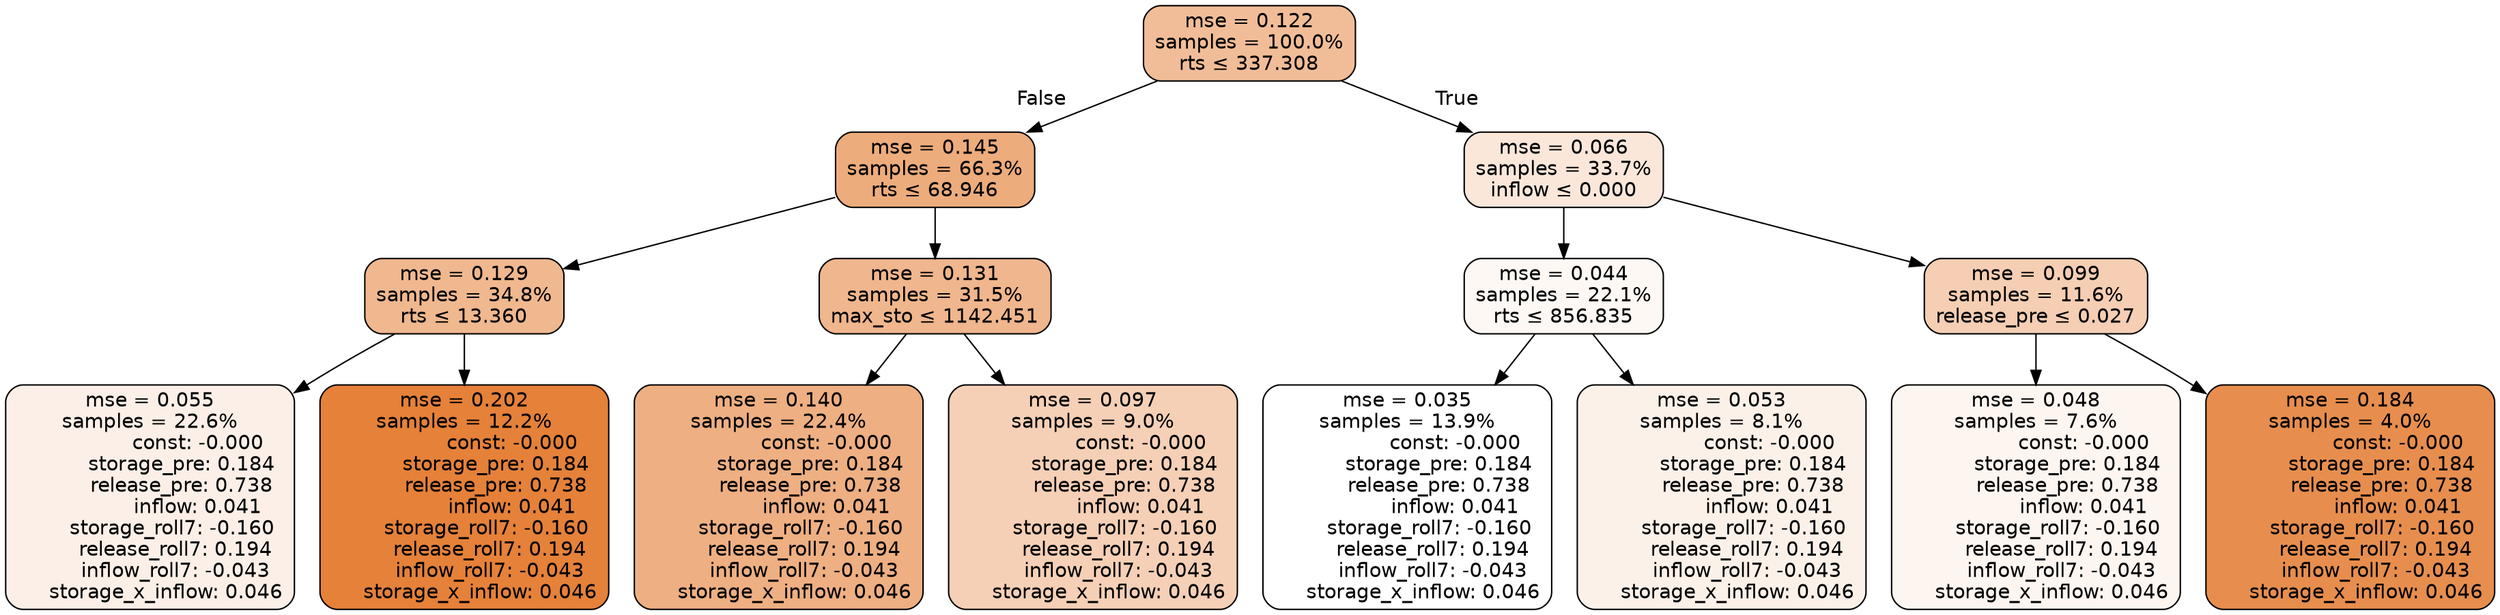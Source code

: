 digraph tree {
node [shape=rectangle, style="filled, rounded", color="black", fontname=helvetica] ;
edge [fontname=helvetica] ;
	"0" [label="mse = 0.122
samples = 100.0%
rts &le; 337.308", fillcolor="#f1bd98"]
	"1" [label="mse = 0.145
samples = 66.3%
rts &le; 68.946", fillcolor="#edac7c"]
	"2" [label="mse = 0.129
samples = 34.8%
rts &le; 13.360", fillcolor="#f0b88f"]
	"3" [label="mse = 0.055
samples = 22.6%
               const: -0.000
          storage_pre: 0.184
          release_pre: 0.738
               inflow: 0.041
       storage_roll7: -0.160
        release_roll7: 0.194
        inflow_roll7: -0.043
     storage_x_inflow: 0.046", fillcolor="#fbefe7"]
	"4" [label="mse = 0.202
samples = 12.2%
               const: -0.000
          storage_pre: 0.184
          release_pre: 0.738
               inflow: 0.041
       storage_roll7: -0.160
        release_roll7: 0.194
        inflow_roll7: -0.043
     storage_x_inflow: 0.046", fillcolor="#e58139"]
	"5" [label="mse = 0.131
samples = 31.5%
max_sto &le; 1142.451", fillcolor="#f0b68d"]
	"6" [label="mse = 0.140
samples = 22.4%
               const: -0.000
          storage_pre: 0.184
          release_pre: 0.738
               inflow: 0.041
       storage_roll7: -0.160
        release_roll7: 0.194
        inflow_roll7: -0.043
     storage_x_inflow: 0.046", fillcolor="#eeaf82"]
	"7" [label="mse = 0.097
samples = 9.0%
               const: -0.000
          storage_pre: 0.184
          release_pre: 0.738
               inflow: 0.041
       storage_roll7: -0.160
        release_roll7: 0.194
        inflow_roll7: -0.043
     storage_x_inflow: 0.046", fillcolor="#f5d0b6"]
	"8" [label="mse = 0.066
samples = 33.7%
inflow &le; 0.000", fillcolor="#fae7da"]
	"9" [label="mse = 0.044
samples = 22.1%
rts &le; 856.835", fillcolor="#fdf8f4"]
	"10" [label="mse = 0.035
samples = 13.9%
               const: -0.000
          storage_pre: 0.184
          release_pre: 0.738
               inflow: 0.041
       storage_roll7: -0.160
        release_roll7: 0.194
        inflow_roll7: -0.043
     storage_x_inflow: 0.046", fillcolor="#ffffff"]
	"11" [label="mse = 0.053
samples = 8.1%
               const: -0.000
          storage_pre: 0.184
          release_pre: 0.738
               inflow: 0.041
       storage_roll7: -0.160
        release_roll7: 0.194
        inflow_roll7: -0.043
     storage_x_inflow: 0.046", fillcolor="#fcf1e9"]
	"12" [label="mse = 0.099
samples = 11.6%
release_pre &le; 0.027", fillcolor="#f5ceb3"]
	"13" [label="mse = 0.048
samples = 7.6%
               const: -0.000
          storage_pre: 0.184
          release_pre: 0.738
               inflow: 0.041
       storage_roll7: -0.160
        release_roll7: 0.194
        inflow_roll7: -0.043
     storage_x_inflow: 0.046", fillcolor="#fdf5f0"]
	"14" [label="mse = 0.184
samples = 4.0%
               const: -0.000
          storage_pre: 0.184
          release_pre: 0.738
               inflow: 0.041
       storage_roll7: -0.160
        release_roll7: 0.194
        inflow_roll7: -0.043
     storage_x_inflow: 0.046", fillcolor="#e78e4e"]

	"0" -> "1" [labeldistance=2.5, labelangle=45, headlabel="False"]
	"1" -> "2"
	"2" -> "3"
	"2" -> "4"
	"1" -> "5"
	"5" -> "6"
	"5" -> "7"
	"0" -> "8" [labeldistance=2.5, labelangle=-45, headlabel="True"]
	"8" -> "9"
	"9" -> "10"
	"9" -> "11"
	"8" -> "12"
	"12" -> "13"
	"12" -> "14"
}